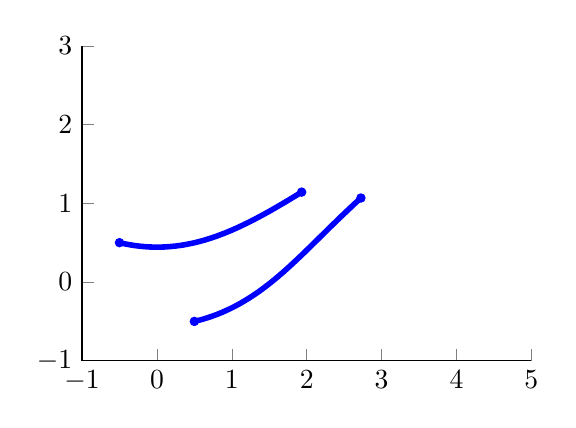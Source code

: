 % This file was created by matlab2tikz.
%
%The latest updates can be retrieved from
%  http://www.mathworks.com/matlabcentral/fileexchange/22022-matlab2tikz-matlab2tikz
%where you can also make suggestions and rate matlab2tikz.
%
\begin{tikzpicture}

\begin{axis}[%
width=5.706cm,
height=4cm,
at={(0cm,0cm)},
scale only axis,
xmin=-1,
xmax=5,
xtick={-1,  0,  1,  2,  3,  4,  5},
ymin=-1,
ymax=3,
ytick={-1,  0,  1,  2,  3},
axis background/.style={fill=white},
axis x line*=bottom,
axis y line*=left
]
\addplot [color=blue, line width=2.0pt, forget plot]
  table[row sep=crcr]{%
0.5	-0.5\\
0.504	-0.499\\
0.509	-0.498\\
0.513	-0.497\\
0.518	-0.496\\
0.522	-0.495\\
0.527	-0.494\\
0.531	-0.493\\
0.536	-0.492\\
0.54	-0.491\\
0.545	-0.49\\
0.549	-0.489\\
0.554	-0.487\\
0.558	-0.486\\
0.563	-0.485\\
0.567	-0.484\\
0.572	-0.483\\
0.576	-0.482\\
0.581	-0.481\\
0.585	-0.479\\
0.59	-0.478\\
0.594	-0.477\\
0.599	-0.476\\
0.603	-0.475\\
0.607	-0.474\\
0.612	-0.472\\
0.616	-0.471\\
0.621	-0.47\\
0.625	-0.469\\
0.63	-0.467\\
0.634	-0.466\\
0.639	-0.465\\
0.643	-0.464\\
0.647	-0.462\\
0.652	-0.461\\
0.656	-0.46\\
0.661	-0.458\\
0.665	-0.457\\
0.669	-0.456\\
0.674	-0.454\\
0.678	-0.453\\
0.683	-0.452\\
0.687	-0.45\\
0.692	-0.449\\
0.696	-0.448\\
0.7	-0.446\\
0.705	-0.445\\
0.709	-0.443\\
0.714	-0.442\\
0.718	-0.44\\
0.722	-0.439\\
0.727	-0.438\\
0.731	-0.436\\
0.735	-0.435\\
0.74	-0.433\\
0.744	-0.432\\
0.749	-0.43\\
0.753	-0.429\\
0.757	-0.427\\
0.762	-0.426\\
0.766	-0.424\\
0.77	-0.423\\
0.775	-0.421\\
0.779	-0.42\\
0.783	-0.418\\
0.788	-0.416\\
0.792	-0.415\\
0.797	-0.413\\
0.801	-0.412\\
0.805	-0.41\\
0.81	-0.409\\
0.814	-0.407\\
0.818	-0.405\\
0.823	-0.404\\
0.827	-0.402\\
0.831	-0.4\\
0.835	-0.399\\
0.84	-0.397\\
0.844	-0.395\\
0.848	-0.394\\
0.853	-0.392\\
0.857	-0.39\\
0.861	-0.389\\
0.866	-0.387\\
0.87	-0.385\\
0.874	-0.383\\
0.879	-0.382\\
0.883	-0.38\\
0.887	-0.378\\
0.891	-0.376\\
0.896	-0.374\\
0.9	-0.373\\
0.904	-0.371\\
0.909	-0.369\\
0.913	-0.367\\
0.917	-0.365\\
0.921	-0.364\\
0.926	-0.362\\
0.93	-0.36\\
0.934	-0.358\\
0.938	-0.356\\
0.943	-0.354\\
0.947	-0.352\\
0.951	-0.351\\
0.955	-0.349\\
0.96	-0.347\\
0.964	-0.345\\
0.968	-0.343\\
0.972	-0.341\\
0.977	-0.339\\
0.981	-0.337\\
0.985	-0.335\\
0.989	-0.333\\
0.993	-0.331\\
0.998	-0.329\\
1.002	-0.327\\
1.006	-0.325\\
1.01	-0.323\\
1.015	-0.321\\
1.019	-0.319\\
1.023	-0.317\\
1.027	-0.315\\
1.031	-0.313\\
1.036	-0.311\\
1.04	-0.309\\
1.044	-0.307\\
1.048	-0.305\\
1.052	-0.303\\
1.056	-0.3\\
1.061	-0.298\\
1.065	-0.296\\
1.069	-0.294\\
1.073	-0.292\\
1.077	-0.29\\
1.082	-0.288\\
1.086	-0.285\\
1.09	-0.283\\
1.094	-0.281\\
1.098	-0.279\\
1.102	-0.277\\
1.106	-0.275\\
1.111	-0.272\\
1.115	-0.27\\
1.119	-0.268\\
1.123	-0.266\\
1.127	-0.263\\
1.131	-0.261\\
1.135	-0.259\\
1.14	-0.257\\
1.144	-0.254\\
1.148	-0.252\\
1.152	-0.25\\
1.156	-0.247\\
1.16	-0.245\\
1.164	-0.243\\
1.169	-0.24\\
1.173	-0.238\\
1.177	-0.236\\
1.181	-0.233\\
1.185	-0.231\\
1.189	-0.229\\
1.193	-0.226\\
1.197	-0.224\\
1.201	-0.222\\
1.205	-0.219\\
1.21	-0.217\\
1.214	-0.214\\
1.218	-0.212\\
1.222	-0.209\\
1.226	-0.207\\
1.23	-0.205\\
1.234	-0.202\\
1.238	-0.2\\
1.242	-0.197\\
1.246	-0.195\\
1.25	-0.192\\
1.254	-0.19\\
1.259	-0.187\\
1.263	-0.185\\
1.267	-0.182\\
1.271	-0.18\\
1.275	-0.177\\
1.279	-0.174\\
1.283	-0.172\\
1.287	-0.169\\
1.291	-0.167\\
1.295	-0.164\\
1.299	-0.162\\
1.303	-0.159\\
1.307	-0.156\\
1.311	-0.154\\
1.315	-0.151\\
1.319	-0.149\\
1.323	-0.146\\
1.328	-0.143\\
1.332	-0.141\\
1.336	-0.138\\
1.34	-0.135\\
1.344	-0.133\\
1.348	-0.13\\
1.352	-0.127\\
1.356	-0.125\\
1.36	-0.122\\
1.364	-0.119\\
1.368	-0.116\\
1.372	-0.114\\
1.376	-0.111\\
1.38	-0.108\\
1.384	-0.105\\
1.388	-0.103\\
1.392	-0.1\\
1.396	-0.097\\
1.4	-0.094\\
1.404	-0.091\\
1.408	-0.089\\
1.412	-0.086\\
1.416	-0.083\\
1.42	-0.08\\
1.424	-0.077\\
1.428	-0.074\\
1.432	-0.072\\
1.436	-0.069\\
1.44	-0.066\\
1.444	-0.063\\
1.448	-0.06\\
1.452	-0.057\\
1.456	-0.054\\
1.46	-0.051\\
1.464	-0.048\\
1.468	-0.046\\
1.472	-0.043\\
1.476	-0.04\\
1.48	-0.037\\
1.484	-0.034\\
1.488	-0.031\\
1.492	-0.028\\
1.496	-0.025\\
1.5	-0.022\\
1.504	-0.019\\
1.508	-0.016\\
1.512	-0.013\\
1.516	-0.01\\
1.52	-0.007\\
1.524	-0.004\\
1.528	-0.001\\
1.532	0.002\\
1.536	0.005\\
1.54	0.009\\
1.544	0.012\\
1.548	0.015\\
1.552	0.018\\
1.556	0.021\\
1.56	0.024\\
1.564	0.027\\
1.568	0.03\\
1.572	0.033\\
1.576	0.037\\
1.58	0.04\\
1.584	0.043\\
1.588	0.046\\
1.592	0.049\\
1.596	0.052\\
1.6	0.056\\
1.604	0.059\\
1.608	0.062\\
1.612	0.065\\
1.616	0.068\\
1.62	0.072\\
1.624	0.075\\
1.628	0.078\\
1.632	0.081\\
1.636	0.085\\
1.64	0.088\\
1.644	0.091\\
1.648	0.095\\
1.652	0.098\\
1.656	0.101\\
1.66	0.104\\
1.664	0.108\\
1.669	0.111\\
1.673	0.114\\
1.677	0.118\\
1.681	0.121\\
1.685	0.124\\
1.689	0.128\\
1.693	0.131\\
1.697	0.135\\
1.701	0.138\\
1.705	0.141\\
1.709	0.145\\
1.713	0.148\\
1.717	0.152\\
1.721	0.155\\
1.725	0.159\\
1.729	0.162\\
1.733	0.165\\
1.737	0.169\\
1.741	0.172\\
1.745	0.176\\
1.749	0.179\\
1.753	0.183\\
1.757	0.186\\
1.762	0.19\\
1.766	0.193\\
1.77	0.197\\
1.774	0.2\\
1.778	0.204\\
1.782	0.208\\
1.786	0.211\\
1.79	0.215\\
1.794	0.218\\
1.798	0.222\\
1.802	0.225\\
1.806	0.229\\
1.811	0.233\\
1.815	0.236\\
1.819	0.24\\
1.823	0.244\\
1.827	0.247\\
1.831	0.251\\
1.835	0.255\\
1.839	0.258\\
1.844	0.262\\
1.848	0.266\\
1.852	0.269\\
1.856	0.273\\
1.86	0.277\\
1.864	0.28\\
1.868	0.284\\
1.873	0.288\\
1.877	0.292\\
1.881	0.295\\
1.885	0.299\\
1.889	0.303\\
1.893	0.307\\
1.898	0.31\\
1.902	0.314\\
1.906	0.318\\
1.91	0.322\\
1.914	0.326\\
1.919	0.33\\
1.923	0.333\\
1.927	0.337\\
1.931	0.341\\
1.936	0.345\\
1.94	0.349\\
1.944	0.353\\
1.948	0.357\\
1.953	0.36\\
1.957	0.364\\
1.961	0.368\\
1.965	0.372\\
1.97	0.376\\
1.974	0.38\\
1.978	0.384\\
1.983	0.388\\
1.987	0.392\\
1.991	0.396\\
1.995	0.4\\
2.0	0.404\\
2.004	0.408\\
2.008	0.412\\
2.013	0.416\\
2.017	0.42\\
2.021	0.424\\
2.026	0.428\\
2.03	0.432\\
2.035	0.436\\
2.039	0.44\\
2.043	0.444\\
2.048	0.448\\
2.052	0.452\\
2.057	0.457\\
2.061	0.461\\
2.065	0.465\\
2.07	0.469\\
2.074	0.473\\
2.079	0.477\\
2.083	0.481\\
2.088	0.486\\
2.092	0.49\\
2.097	0.494\\
2.101	0.498\\
2.106	0.502\\
2.11	0.507\\
2.115	0.511\\
2.119	0.515\\
2.124	0.519\\
2.128	0.523\\
2.133	0.528\\
2.137	0.532\\
2.142	0.536\\
2.146	0.541\\
2.151	0.545\\
2.156	0.549\\
2.16	0.553\\
2.165	0.558\\
2.169	0.562\\
2.174	0.566\\
2.179	0.571\\
2.183	0.575\\
2.188	0.579\\
2.193	0.584\\
2.197	0.588\\
2.202	0.593\\
2.207	0.597\\
2.211	0.601\\
2.216	0.606\\
2.221	0.61\\
2.226	0.615\\
2.23	0.619\\
2.235	0.624\\
2.24	0.628\\
2.245	0.633\\
2.25	0.637\\
2.254	0.642\\
2.259	0.646\\
2.264	0.651\\
2.269	0.655\\
2.274	0.66\\
2.279	0.664\\
2.283	0.669\\
2.288	0.673\\
2.293	0.678\\
2.298	0.683\\
2.303	0.687\\
2.308	0.692\\
2.313	0.696\\
2.318	0.701\\
2.323	0.706\\
2.328	0.71\\
2.333	0.715\\
2.338	0.72\\
2.343	0.724\\
2.348	0.729\\
2.353	0.734\\
2.358	0.738\\
2.363	0.743\\
2.368	0.748\\
2.374	0.753\\
2.379	0.757\\
2.384	0.762\\
2.389	0.767\\
2.394	0.772\\
2.399	0.776\\
2.405	0.781\\
2.41	0.786\\
2.415	0.791\\
2.42	0.796\\
2.426	0.8\\
2.431	0.805\\
2.436	0.81\\
2.441	0.815\\
2.447	0.82\\
2.452	0.825\\
2.457	0.83\\
2.463	0.835\\
2.468	0.84\\
2.474	0.845\\
2.479	0.849\\
2.485	0.854\\
2.49	0.859\\
2.495	0.864\\
2.501	0.869\\
2.506	0.874\\
2.512	0.879\\
2.518	0.884\\
2.523	0.889\\
2.529	0.894\\
2.534	0.9\\
2.54	0.905\\
2.546	0.91\\
2.551	0.915\\
2.557	0.92\\
2.563	0.925\\
2.568	0.93\\
2.574	0.935\\
2.58	0.94\\
2.586	0.946\\
2.591	0.951\\
2.597	0.956\\
2.603	0.961\\
2.609	0.966\\
2.615	0.972\\
2.621	0.977\\
2.626	0.982\\
2.632	0.987\\
2.638	0.993\\
2.644	0.998\\
2.65	1.003\\
2.656	1.008\\
2.662	1.014\\
2.668	1.019\\
2.674	1.024\\
2.681	1.03\\
2.687	1.035\\
2.693	1.04\\
2.699	1.046\\
2.705	1.051\\
2.711	1.057\\
2.718	1.062\\
2.724	1.067\\
};
\addplot [color=blue, line width=2.0pt, forget plot]
  table[row sep=crcr]{%
-0.5	0.5\\
-0.495	0.499\\
-0.491	0.498\\
-0.487	0.497\\
-0.482	0.496\\
-0.478	0.495\\
-0.473	0.494\\
-0.469	0.493\\
-0.464	0.492\\
-0.46	0.491\\
-0.455	0.49\\
-0.451	0.489\\
-0.446	0.489\\
-0.442	0.488\\
-0.437	0.487\\
-0.433	0.486\\
-0.428	0.485\\
-0.424	0.484\\
-0.419	0.483\\
-0.415	0.483\\
-0.41	0.482\\
-0.406	0.481\\
-0.401	0.48\\
-0.397	0.479\\
-0.393	0.478\\
-0.388	0.478\\
-0.384	0.477\\
-0.379	0.476\\
-0.375	0.475\\
-0.37	0.475\\
-0.366	0.474\\
-0.361	0.473\\
-0.357	0.472\\
-0.352	0.472\\
-0.348	0.471\\
-0.344	0.47\\
-0.339	0.47\\
-0.335	0.469\\
-0.33	0.468\\
-0.326	0.468\\
-0.321	0.467\\
-0.317	0.466\\
-0.312	0.466\\
-0.308	0.465\\
-0.304	0.464\\
-0.299	0.464\\
-0.295	0.463\\
-0.29	0.463\\
-0.286	0.462\\
-0.281	0.462\\
-0.277	0.461\\
-0.273	0.46\\
-0.268	0.46\\
-0.264	0.459\\
-0.259	0.459\\
-0.255	0.458\\
-0.251	0.458\\
-0.246	0.457\\
-0.242	0.457\\
-0.237	0.456\\
-0.233	0.456\\
-0.228	0.455\\
-0.224	0.455\\
-0.22	0.454\\
-0.215	0.454\\
-0.211	0.454\\
-0.206	0.453\\
-0.202	0.453\\
-0.198	0.452\\
-0.193	0.452\\
-0.189	0.452\\
-0.184	0.451\\
-0.18	0.451\\
-0.175	0.45\\
-0.171	0.45\\
-0.167	0.45\\
-0.162	0.449\\
-0.158	0.449\\
-0.153	0.449\\
-0.149	0.448\\
-0.145	0.448\\
-0.14	0.448\\
-0.136	0.448\\
-0.131	0.447\\
-0.127	0.447\\
-0.123	0.447\\
-0.118	0.447\\
-0.114	0.446\\
-0.109	0.446\\
-0.105	0.446\\
-0.101	0.446\\
-0.096	0.445\\
-0.092	0.445\\
-0.087	0.445\\
-0.083	0.445\\
-0.079	0.445\\
-0.074	0.445\\
-0.07	0.444\\
-0.066	0.444\\
-0.061	0.444\\
-0.057	0.444\\
-0.052	0.444\\
-0.048	0.444\\
-0.044	0.444\\
-0.039	0.444\\
-0.035	0.444\\
-0.03	0.444\\
-0.026	0.443\\
-0.022	0.443\\
-0.017	0.443\\
-0.013	0.443\\
-0.008	0.443\\
-0.004	0.443\\
0.0	0.443\\
0.005	0.443\\
0.009	0.443\\
0.014	0.443\\
0.018	0.443\\
0.022	0.443\\
0.027	0.443\\
0.031	0.443\\
0.036	0.444\\
0.04	0.444\\
0.044	0.444\\
0.049	0.444\\
0.053	0.444\\
0.058	0.444\\
0.062	0.444\\
0.066	0.444\\
0.071	0.444\\
0.075	0.444\\
0.079	0.445\\
0.084	0.445\\
0.088	0.445\\
0.093	0.445\\
0.097	0.445\\
0.101	0.446\\
0.106	0.446\\
0.11	0.446\\
0.115	0.446\\
0.119	0.446\\
0.123	0.447\\
0.128	0.447\\
0.132	0.447\\
0.137	0.447\\
0.141	0.448\\
0.145	0.448\\
0.15	0.448\\
0.154	0.449\\
0.159	0.449\\
0.163	0.449\\
0.167	0.449\\
0.172	0.45\\
0.176	0.45\\
0.181	0.451\\
0.185	0.451\\
0.189	0.451\\
0.194	0.452\\
0.198	0.452\\
0.203	0.452\\
0.207	0.453\\
0.212	0.453\\
0.216	0.454\\
0.22	0.454\\
0.225	0.455\\
0.229	0.455\\
0.234	0.455\\
0.238	0.456\\
0.242	0.456\\
0.247	0.457\\
0.251	0.457\\
0.256	0.458\\
0.26	0.458\\
0.265	0.459\\
0.269	0.459\\
0.273	0.46\\
0.278	0.461\\
0.282	0.461\\
0.287	0.462\\
0.291	0.462\\
0.295	0.463\\
0.3	0.463\\
0.304	0.464\\
0.309	0.465\\
0.313	0.465\\
0.318	0.466\\
0.322	0.466\\
0.327	0.467\\
0.331	0.468\\
0.335	0.468\\
0.34	0.469\\
0.344	0.47\\
0.349	0.47\\
0.353	0.471\\
0.358	0.472\\
0.362	0.473\\
0.366	0.473\\
0.371	0.474\\
0.375	0.475\\
0.38	0.476\\
0.384	0.476\\
0.389	0.477\\
0.393	0.478\\
0.398	0.479\\
0.402	0.479\\
0.407	0.48\\
0.411	0.481\\
0.415	0.482\\
0.42	0.483\\
0.424	0.484\\
0.429	0.484\\
0.433	0.485\\
0.438	0.486\\
0.442	0.487\\
0.447	0.488\\
0.451	0.489\\
0.456	0.49\\
0.46	0.491\\
0.465	0.491\\
0.469	0.492\\
0.474	0.493\\
0.478	0.494\\
0.483	0.495\\
0.487	0.496\\
0.492	0.497\\
0.496	0.498\\
0.501	0.499\\
0.505	0.5\\
0.51	0.501\\
0.514	0.502\\
0.519	0.503\\
0.523	0.504\\
0.528	0.505\\
0.532	0.506\\
0.537	0.507\\
0.541	0.509\\
0.546	0.51\\
0.55	0.511\\
0.555	0.512\\
0.559	0.513\\
0.564	0.514\\
0.568	0.515\\
0.573	0.516\\
0.577	0.517\\
0.582	0.519\\
0.586	0.52\\
0.591	0.521\\
0.596	0.522\\
0.6	0.523\\
0.605	0.524\\
0.609	0.526\\
0.614	0.527\\
0.618	0.528\\
0.623	0.529\\
0.627	0.531\\
0.632	0.532\\
0.637	0.533\\
0.641	0.534\\
0.646	0.536\\
0.65	0.537\\
0.655	0.538\\
0.659	0.54\\
0.664	0.541\\
0.669	0.542\\
0.673	0.544\\
0.678	0.545\\
0.682	0.546\\
0.687	0.548\\
0.692	0.549\\
0.696	0.55\\
0.701	0.552\\
0.705	0.553\\
0.71	0.555\\
0.715	0.556\\
0.719	0.557\\
0.724	0.559\\
0.728	0.56\\
0.733	0.562\\
0.738	0.563\\
0.742	0.565\\
0.747	0.566\\
0.752	0.568\\
0.756	0.569\\
0.761	0.571\\
0.766	0.572\\
0.77	0.574\\
0.775	0.575\\
0.78	0.577\\
0.784	0.578\\
0.789	0.58\\
0.794	0.582\\
0.798	0.583\\
0.803	0.585\\
0.808	0.586\\
0.812	0.588\\
0.817	0.59\\
0.822	0.591\\
0.826	0.593\\
0.831	0.595\\
0.836	0.596\\
0.84	0.598\\
0.845	0.6\\
0.85	0.601\\
0.855	0.603\\
0.859	0.605\\
0.864	0.606\\
0.869	0.608\\
0.874	0.61\\
0.878	0.612\\
0.883	0.613\\
0.888	0.615\\
0.893	0.617\\
0.897	0.619\\
0.902	0.62\\
0.907	0.622\\
0.912	0.624\\
0.916	0.626\\
0.921	0.628\\
0.926	0.63\\
0.931	0.631\\
0.936	0.633\\
0.94	0.635\\
0.945	0.637\\
0.95	0.639\\
0.955	0.641\\
0.96	0.643\\
0.964	0.645\\
0.969	0.647\\
0.974	0.649\\
0.979	0.65\\
0.984	0.652\\
0.989	0.654\\
0.994	0.656\\
0.998	0.658\\
1.003	0.66\\
1.008	0.662\\
1.013	0.664\\
1.018	0.666\\
1.023	0.668\\
1.028	0.67\\
1.033	0.673\\
1.037	0.675\\
1.042	0.677\\
1.047	0.679\\
1.052	0.681\\
1.057	0.683\\
1.062	0.685\\
1.067	0.687\\
1.072	0.689\\
1.077	0.691\\
1.082	0.694\\
1.087	0.696\\
1.092	0.698\\
1.097	0.7\\
1.102	0.702\\
1.107	0.705\\
1.112	0.707\\
1.117	0.709\\
1.122	0.711\\
1.127	0.713\\
1.132	0.716\\
1.137	0.718\\
1.142	0.72\\
1.147	0.723\\
1.152	0.725\\
1.157	0.727\\
1.162	0.729\\
1.167	0.732\\
1.172	0.734\\
1.177	0.736\\
1.182	0.739\\
1.187	0.741\\
1.193	0.744\\
1.198	0.746\\
1.203	0.748\\
1.208	0.751\\
1.213	0.753\\
1.218	0.756\\
1.223	0.758\\
1.228	0.76\\
1.234	0.763\\
1.239	0.765\\
1.244	0.768\\
1.249	0.77\\
1.254	0.773\\
1.259	0.775\\
1.265	0.778\\
1.27	0.78\\
1.275	0.783\\
1.28	0.786\\
1.286	0.788\\
1.291	0.791\\
1.296	0.793\\
1.301	0.796\\
1.307	0.798\\
1.312	0.801\\
1.317	0.804\\
1.322	0.806\\
1.328	0.809\\
1.333	0.812\\
1.338	0.814\\
1.344	0.817\\
1.349	0.82\\
1.354	0.822\\
1.36	0.825\\
1.365	0.828\\
1.37	0.83\\
1.376	0.833\\
1.381	0.836\\
1.387	0.839\\
1.392	0.841\\
1.397	0.844\\
1.403	0.847\\
1.408	0.85\\
1.414	0.853\\
1.419	0.856\\
1.425	0.858\\
1.43	0.861\\
1.436	0.864\\
1.441	0.867\\
1.447	0.87\\
1.452	0.873\\
1.458	0.876\\
1.463	0.879\\
1.469	0.881\\
1.474	0.884\\
1.48	0.887\\
1.485	0.89\\
1.491	0.893\\
1.497	0.896\\
1.502	0.899\\
1.508	0.902\\
1.513	0.905\\
1.519	0.908\\
1.525	0.911\\
1.53	0.914\\
1.536	0.917\\
1.542	0.921\\
1.547	0.924\\
1.553	0.927\\
1.559	0.93\\
1.565	0.933\\
1.57	0.936\\
1.576	0.939\\
1.582	0.942\\
1.588	0.946\\
1.593	0.949\\
1.599	0.952\\
1.605	0.955\\
1.611	0.958\\
1.617	0.962\\
1.623	0.965\\
1.628	0.968\\
1.634	0.971\\
1.64	0.975\\
1.646	0.978\\
1.652	0.981\\
1.658	0.984\\
1.664	0.988\\
1.67	0.991\\
1.676	0.994\\
1.682	0.998\\
1.688	1.001\\
1.694	1.004\\
1.7	1.008\\
1.706	1.011\\
1.712	1.015\\
1.718	1.018\\
1.724	1.022\\
1.73	1.025\\
1.736	1.028\\
1.742	1.032\\
1.748	1.035\\
1.755	1.039\\
1.761	1.042\\
1.767	1.046\\
1.773	1.049\\
1.779	1.053\\
1.785	1.057\\
1.792	1.06\\
1.798	1.064\\
1.804	1.067\\
1.81	1.071\\
1.817	1.075\\
1.823	1.078\\
1.829	1.082\\
1.836	1.085\\
1.842	1.089\\
1.848	1.093\\
1.855	1.097\\
1.861	1.1\\
1.868	1.104\\
1.874	1.108\\
1.881	1.111\\
1.887	1.115\\
1.894	1.119\\
1.9	1.123\\
1.907	1.127\\
1.913	1.13\\
1.92	1.134\\
1.926	1.138\\
1.933	1.142\\
};
\addplot[only marks, mark=*, mark options={}, mark size=1.5pt, color=blue, fill=blue] table[row sep=crcr]{%
x	y\\
0.5	-0.5\\
};
\addplot[only marks, mark=*, mark options={}, mark size=1.5pt, color=blue, fill=blue] table[row sep=crcr]{%
x	y\\
-0.5	0.5\\
};
\addplot[only marks, mark=*, mark options={}, mark size=1.5pt, color=blue, fill=blue] table[row sep=crcr]{%
x	y\\
2.724	1.067\\
};
\addplot[only marks, mark=*, mark options={}, mark size=1.5pt, color=blue, fill=blue] table[row sep=crcr]{%
x	y\\
1.933	1.142\\
};
\end{axis}
\end{tikzpicture}%